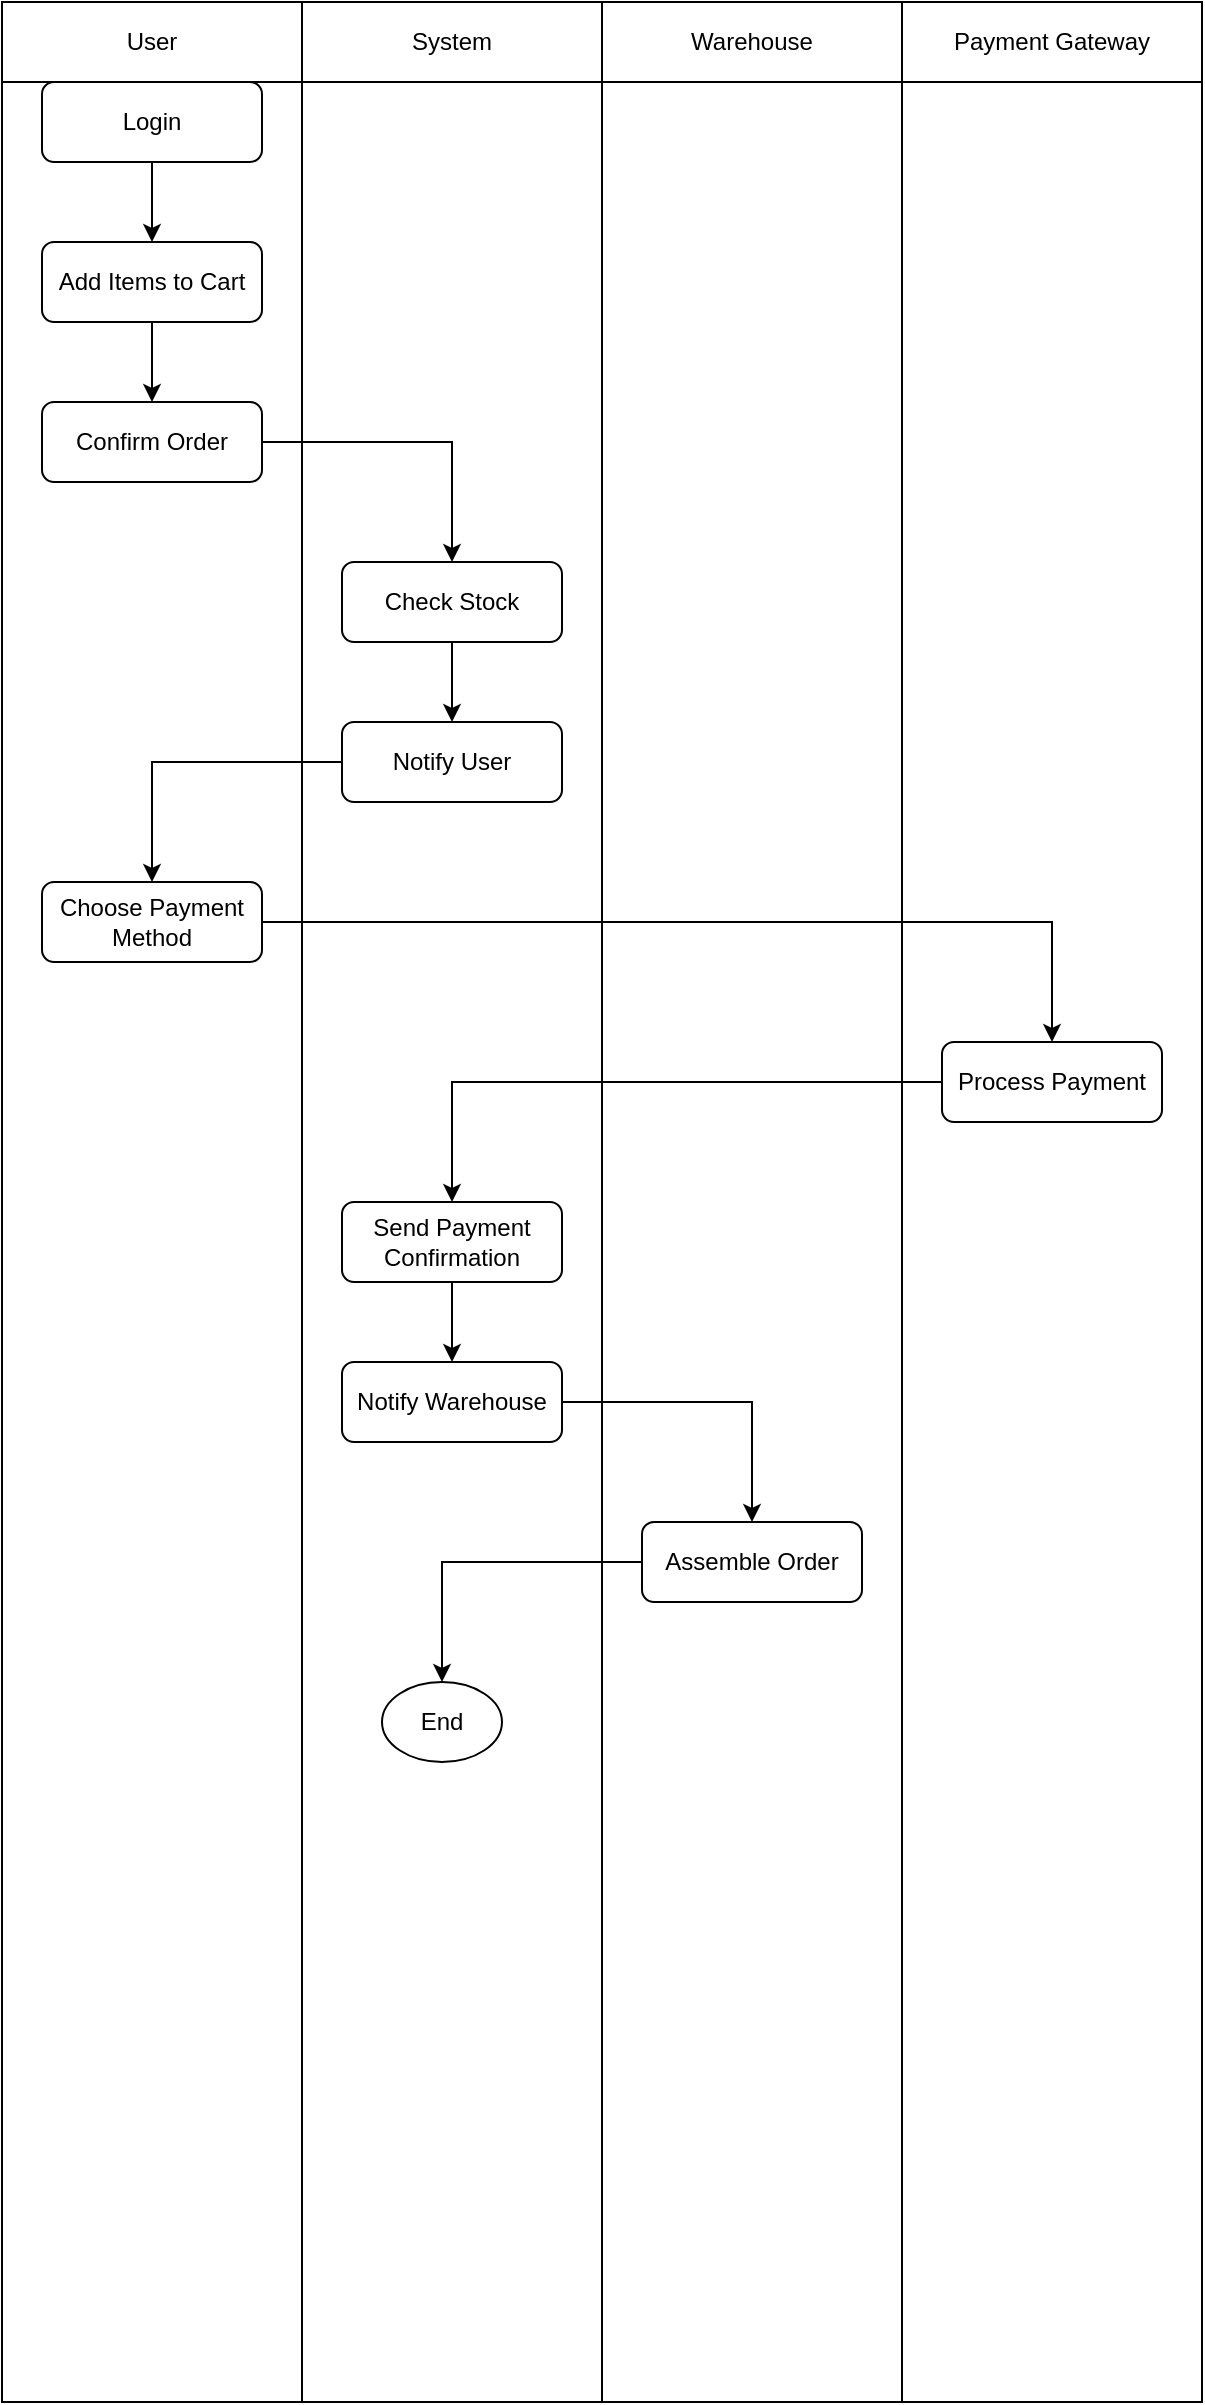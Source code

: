 <mxfile>
  <diagram name="Order Processing Sequence Diagram">
    <mxGraphModel dx="1300" dy="1300" grid="1" gridSize="10" guides="1" tooltips="1" connect="1" arrows="1" fold="1" page="1" pageScale="1" pageWidth="827" pageHeight="1169" math="0" shadow="0">
      <root>
        <mxCell id="0" />
        <mxCell id="1" parent="0" />
        <!-- Participants -->
        <mxCell id="2" value="User" style="shape=swimlane;whiteSpace=wrap;html=1;" vertex="1" parent="1">
          <mxGeometry x="0" y="0" width="150" height="1200" as="geometry" />
        </mxCell>
        <mxCell id="3" value="System" style="shape=swimlane;whiteSpace=wrap;html=1;" vertex="1" parent="1">
          <mxGeometry x="150" y="0" width="150" height="1200" as="geometry" />
        </mxCell>
        <mxCell id="4" value="Warehouse" style="shape=swimlane;whiteSpace=wrap;html=1;" vertex="1" parent="1">
          <mxGeometry x="300" y="0" width="150" height="1200" as="geometry" />
        </mxCell>
        <mxCell id="5" value="Payment Gateway" style="shape=swimlane;whiteSpace=wrap;html=1;" vertex="1" parent="1">
          <mxGeometry x="450" y="0" width="150" height="1200" as="geometry" />
        </mxCell>
        <!-- Actions -->
        <mxCell id="6" value="Login" style="rounded=1;whiteSpace=wrap;html=1;" vertex="1" parent="2">
          <mxGeometry x="20" y="40" width="110" height="40" as="geometry" />
        </mxCell>
        <mxCell id="7" value="Add Items to Cart" style="rounded=1;whiteSpace=wrap;html=1;" vertex="1" parent="2">
          <mxGeometry x="20" y="120" width="110" height="40" as="geometry" />
        </mxCell>
        <mxCell id="8" value="Confirm Order" style="rounded=1;whiteSpace=wrap;html=1;" vertex="1" parent="2">
          <mxGeometry x="20" y="200" width="110" height="40" as="geometry" />
        </mxCell>
        <mxCell id="9" value="Check Stock" style="rounded=1;whiteSpace=wrap;html=1;" vertex="1" parent="3">
          <mxGeometry x="20" y="280" width="110" height="40" as="geometry" />
        </mxCell>
        <mxCell id="10" value="Notify User" style="rounded=1;whiteSpace=wrap;html=1;" vertex="1" parent="3">
          <mxGeometry x="20" y="360" width="110" height="40" as="geometry" />
        </mxCell>
        <mxCell id="11" value="Choose Payment Method" style="rounded=1;whiteSpace=wrap;html=1;" vertex="1" parent="2">
          <mxGeometry x="20" y="440" width="110" height="40" as="geometry" />
        </mxCell>
        <mxCell id="12" value="Process Payment" style="rounded=1;whiteSpace=wrap;html=1;" vertex="1" parent="5">
          <mxGeometry x="20" y="520" width="110" height="40" as="geometry" />
        </mxCell>
        <mxCell id="13" value="Send Payment Confirmation" style="rounded=1;whiteSpace=wrap;html=1;" vertex="1" parent="3">
          <mxGeometry x="20" y="600" width="110" height="40" as="geometry" />
        </mxCell>
        <mxCell id="14" value="Notify Warehouse" style="rounded=1;whiteSpace=wrap;html=1;" vertex="1" parent="3">
          <mxGeometry x="20" y="680" width="110" height="40" as="geometry" />
        </mxCell>
        <mxCell id="15" value="Assemble Order" style="rounded=1;whiteSpace=wrap;html=1;" vertex="1" parent="4">
          <mxGeometry x="20" y="760" width="110" height="40" as="geometry" />
        </mxCell>
        <mxCell id="16" value="End" style="ellipse;whiteSpace=wrap;html=1;" vertex="1" parent="3">
          <mxGeometry x="40" y="840" width="60" height="40" as="geometry" />
        </mxCell>
        <!-- Connections -->
        <mxCell id="17" style="edgeStyle=orthogonalEdgeStyle;rounded=0;html=1;" edge="1" source="6" target="7" parent="1">
          <mxGeometry relative="1" as="geometry" />
        </mxCell>
        <mxCell id="18" style="edgeStyle=orthogonalEdgeStyle;rounded=0;html=1;" edge="1" source="7" target="8" parent="1">
          <mxGeometry relative="1" as="geometry" />
        </mxCell>
        <mxCell id="19" style="edgeStyle=orthogonalEdgeStyle;rounded=0;html=1;" edge="1" source="8" target="9" parent="1">
          <mxGeometry relative="1" as="geometry" />
        </mxCell>
        <mxCell id="20" style="edgeStyle=orthogonalEdgeStyle;rounded=0;html=1;" edge="1" source="9" target="10" parent="1">
          <mxGeometry relative="1" as="geometry" />
        </mxCell>
        <mxCell id="21" style="edgeStyle=orthogonalEdgeStyle;rounded=0;html=1;" edge="1" source="10" target="11" parent="1">
          <mxGeometry relative="1" as="geometry" />
        </mxCell>
        <mxCell id="22" style="edgeStyle=orthogonalEdgeStyle;rounded=0;html=1;" edge="1" source="11" target="12" parent="1">
          <mxGeometry relative="1" as="geometry" />
        </mxCell>
        <mxCell id="23" style="edgeStyle=orthogonalEdgeStyle;rounded=0;html=1;" edge="1" source="12" target="13" parent="1">
          <mxGeometry relative="1" as="geometry" />
        </mxCell>
        <mxCell id="24" style="edgeStyle=orthogonalEdgeStyle;rounded=0;html=1;" edge="1" source="13" target="14" parent="1">
          <mxGeometry relative="1" as="geometry" />
        </mxCell>
        <mxCell id="25" style="edgeStyle=orthogonalEdgeStyle;rounded=0;html=1;" edge="1" source="14" target="15" parent="1">
          <mxGeometry relative="1" as="geometry" />
        </mxCell>
        <mxCell id="26" style="edgeStyle=orthogonalEdgeStyle;rounded=0;html=1;" edge="1" source="15" target="16" parent="1">
          <mxGeometry relative="1" as="geometry" />
        </mxCell>
      </root>
    </mxGraphModel>
  </diagram>
</mxfile>
